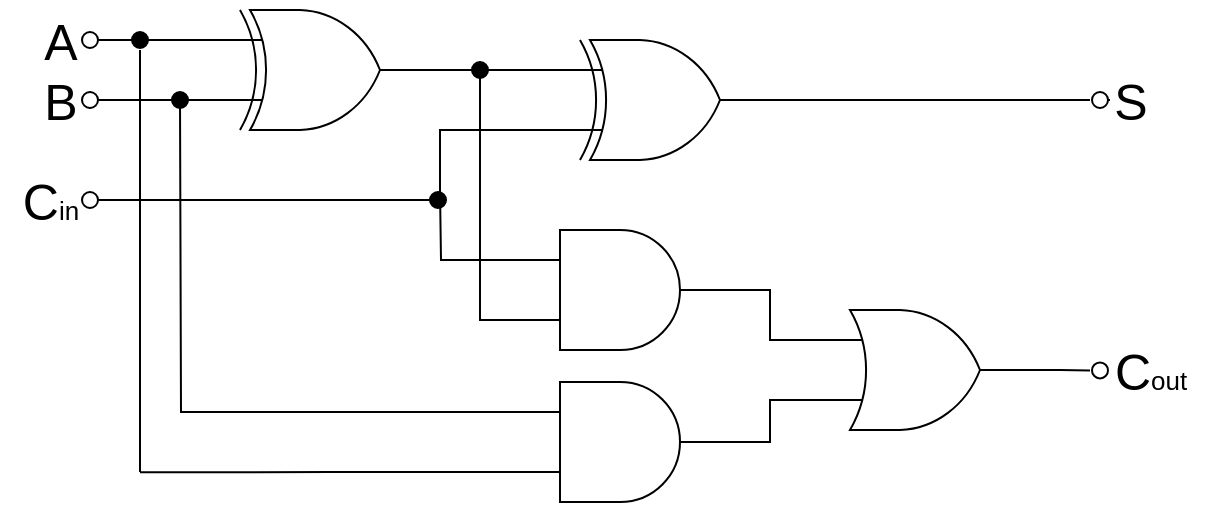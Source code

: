 <mxfile version="22.0.6" type="github">
  <diagram name="Page-1" id="XH7ds--GkApwz8ljcYA2">
    <mxGraphModel dx="575" dy="995" grid="1" gridSize="10" guides="1" tooltips="1" connect="1" arrows="1" fold="1" page="1" pageScale="1" pageWidth="1169" pageHeight="827" math="0" shadow="0">
      <root>
        <mxCell id="0" />
        <mxCell id="1" parent="0" />
        <mxCell id="r4hdXdpywcMCmOa5P3_6-1" value="" style="verticalLabelPosition=bottom;shadow=0;dashed=0;align=center;html=1;verticalAlign=top;shape=mxgraph.electrical.logic_gates.logic_gate;operation=xor;" vertex="1" parent="1">
          <mxGeometry x="150" y="210" width="100" height="60" as="geometry" />
        </mxCell>
        <mxCell id="r4hdXdpywcMCmOa5P3_6-35" style="edgeStyle=orthogonalEdgeStyle;shape=connector;rounded=0;orthogonalLoop=1;jettySize=auto;html=1;exitX=1;exitY=0.5;exitDx=0;exitDy=0;exitPerimeter=0;labelBackgroundColor=default;strokeColor=default;align=center;verticalAlign=middle;fontFamily=Helvetica;fontSize=11;fontColor=default;endArrow=none;endFill=0;" edge="1" parent="1" source="r4hdXdpywcMCmOa5P3_6-39">
          <mxGeometry relative="1" as="geometry">
            <mxPoint x="590" y="254.667" as="targetPoint" />
          </mxGeometry>
        </mxCell>
        <mxCell id="r4hdXdpywcMCmOa5P3_6-2" value="" style="verticalLabelPosition=bottom;shadow=0;dashed=0;align=center;html=1;verticalAlign=top;shape=mxgraph.electrical.logic_gates.logic_gate;operation=xor;" vertex="1" parent="1">
          <mxGeometry x="320" y="225" width="100" height="60" as="geometry" />
        </mxCell>
        <mxCell id="r4hdXdpywcMCmOa5P3_6-15" style="edgeStyle=orthogonalEdgeStyle;shape=connector;rounded=0;orthogonalLoop=1;jettySize=auto;html=1;exitX=0;exitY=0.25;exitDx=0;exitDy=0;exitPerimeter=0;labelBackgroundColor=default;strokeColor=default;align=center;verticalAlign=middle;fontFamily=Helvetica;fontSize=11;fontColor=default;endArrow=none;endFill=0;" edge="1" parent="1" source="r4hdXdpywcMCmOa5P3_6-4">
          <mxGeometry relative="1" as="geometry">
            <mxPoint x="260" y="300" as="targetPoint" />
          </mxGeometry>
        </mxCell>
        <mxCell id="r4hdXdpywcMCmOa5P3_6-19" style="edgeStyle=orthogonalEdgeStyle;shape=connector;rounded=0;orthogonalLoop=1;jettySize=auto;html=1;exitX=0;exitY=0.75;exitDx=0;exitDy=0;exitPerimeter=0;labelBackgroundColor=default;strokeColor=default;align=center;verticalAlign=middle;fontFamily=Helvetica;fontSize=11;fontColor=default;endArrow=none;endFill=0;" edge="1" parent="1" source="r4hdXdpywcMCmOa5P3_6-4">
          <mxGeometry relative="1" as="geometry">
            <mxPoint x="280" y="240" as="targetPoint" />
          </mxGeometry>
        </mxCell>
        <mxCell id="r4hdXdpywcMCmOa5P3_6-4" value="" style="verticalLabelPosition=bottom;shadow=0;dashed=0;align=center;html=1;verticalAlign=top;shape=mxgraph.electrical.logic_gates.logic_gate;operation=and;" vertex="1" parent="1">
          <mxGeometry x="300" y="320" width="100" height="60" as="geometry" />
        </mxCell>
        <mxCell id="r4hdXdpywcMCmOa5P3_6-17" style="edgeStyle=orthogonalEdgeStyle;shape=connector;rounded=0;orthogonalLoop=1;jettySize=auto;html=1;exitX=0;exitY=0.75;exitDx=0;exitDy=0;exitPerimeter=0;labelBackgroundColor=default;strokeColor=default;align=center;verticalAlign=middle;fontFamily=Helvetica;fontSize=11;fontColor=default;endArrow=none;endFill=0;" edge="1" parent="1" source="r4hdXdpywcMCmOa5P3_6-5">
          <mxGeometry relative="1" as="geometry">
            <mxPoint x="110" y="441.172" as="targetPoint" />
          </mxGeometry>
        </mxCell>
        <mxCell id="r4hdXdpywcMCmOa5P3_6-18" style="edgeStyle=orthogonalEdgeStyle;shape=connector;rounded=0;orthogonalLoop=1;jettySize=auto;html=1;exitX=0;exitY=0.25;exitDx=0;exitDy=0;exitPerimeter=0;labelBackgroundColor=default;strokeColor=default;align=center;verticalAlign=middle;fontFamily=Helvetica;fontSize=11;fontColor=default;endArrow=none;endFill=0;" edge="1" parent="1" source="r4hdXdpywcMCmOa5P3_6-5">
          <mxGeometry relative="1" as="geometry">
            <mxPoint x="130" y="255" as="targetPoint" />
          </mxGeometry>
        </mxCell>
        <mxCell id="r4hdXdpywcMCmOa5P3_6-5" value="" style="verticalLabelPosition=bottom;shadow=0;dashed=0;align=center;html=1;verticalAlign=top;shape=mxgraph.electrical.logic_gates.logic_gate;operation=and;" vertex="1" parent="1">
          <mxGeometry x="300" y="396" width="100" height="60" as="geometry" />
        </mxCell>
        <mxCell id="r4hdXdpywcMCmOa5P3_6-36" style="edgeStyle=orthogonalEdgeStyle;shape=connector;rounded=0;orthogonalLoop=1;jettySize=auto;html=1;exitX=1;exitY=0.5;exitDx=0;exitDy=0;exitPerimeter=0;labelBackgroundColor=default;strokeColor=default;align=center;verticalAlign=middle;fontFamily=Helvetica;fontSize=11;fontColor=default;endArrow=none;endFill=0;" edge="1" parent="1" source="r4hdXdpywcMCmOa5P3_6-6" target="r4hdXdpywcMCmOa5P3_6-37">
          <mxGeometry relative="1" as="geometry">
            <mxPoint x="590" y="390.2" as="targetPoint" />
          </mxGeometry>
        </mxCell>
        <mxCell id="r4hdXdpywcMCmOa5P3_6-6" value="" style="verticalLabelPosition=bottom;shadow=0;dashed=0;align=center;html=1;verticalAlign=top;shape=mxgraph.electrical.logic_gates.logic_gate;operation=or;" vertex="1" parent="1">
          <mxGeometry x="450" y="360" width="100" height="60" as="geometry" />
        </mxCell>
        <mxCell id="r4hdXdpywcMCmOa5P3_6-7" value="" style="verticalLabelPosition=bottom;shadow=0;dashed=0;align=center;html=1;verticalAlign=top;shape=mxgraph.electrical.logic_gates.inverting_contact;" vertex="1" parent="1">
          <mxGeometry x="80" y="220" width="10" height="10" as="geometry" />
        </mxCell>
        <mxCell id="r4hdXdpywcMCmOa5P3_6-8" value="" style="verticalLabelPosition=bottom;shadow=0;dashed=0;align=center;html=1;verticalAlign=top;shape=mxgraph.electrical.logic_gates.inverting_contact;" vertex="1" parent="1">
          <mxGeometry x="80" y="250" width="10" height="10" as="geometry" />
        </mxCell>
        <mxCell id="r4hdXdpywcMCmOa5P3_6-9" value="" style="verticalLabelPosition=bottom;shadow=0;dashed=0;align=center;html=1;verticalAlign=top;shape=mxgraph.electrical.logic_gates.inverting_contact;" vertex="1" parent="1">
          <mxGeometry x="80" y="300" width="10" height="10" as="geometry" />
        </mxCell>
        <mxCell id="r4hdXdpywcMCmOa5P3_6-10" style="edgeStyle=orthogonalEdgeStyle;rounded=0;orthogonalLoop=1;jettySize=auto;html=1;exitX=0.9;exitY=0.5;exitDx=0;exitDy=0;exitPerimeter=0;entryX=0;entryY=0.25;entryDx=0;entryDy=0;entryPerimeter=0;endArrow=none;endFill=0;" edge="1" parent="1" source="r4hdXdpywcMCmOa5P3_6-7" target="r4hdXdpywcMCmOa5P3_6-1">
          <mxGeometry relative="1" as="geometry" />
        </mxCell>
        <mxCell id="r4hdXdpywcMCmOa5P3_6-11" style="edgeStyle=orthogonalEdgeStyle;shape=connector;rounded=0;orthogonalLoop=1;jettySize=auto;html=1;exitX=0.9;exitY=0.5;exitDx=0;exitDy=0;exitPerimeter=0;entryX=0;entryY=0.75;entryDx=0;entryDy=0;entryPerimeter=0;labelBackgroundColor=default;strokeColor=default;align=center;verticalAlign=middle;fontFamily=Helvetica;fontSize=11;fontColor=default;endArrow=none;endFill=0;" edge="1" parent="1" source="r4hdXdpywcMCmOa5P3_6-8" target="r4hdXdpywcMCmOa5P3_6-1">
          <mxGeometry relative="1" as="geometry" />
        </mxCell>
        <mxCell id="r4hdXdpywcMCmOa5P3_6-12" style="edgeStyle=orthogonalEdgeStyle;shape=connector;rounded=0;orthogonalLoop=1;jettySize=auto;html=1;exitX=1;exitY=0.5;exitDx=0;exitDy=0;exitPerimeter=0;entryX=0;entryY=0.25;entryDx=0;entryDy=0;entryPerimeter=0;labelBackgroundColor=default;strokeColor=default;align=center;verticalAlign=middle;fontFamily=Helvetica;fontSize=11;fontColor=default;endArrow=none;endFill=0;" edge="1" parent="1" source="r4hdXdpywcMCmOa5P3_6-1" target="r4hdXdpywcMCmOa5P3_6-2">
          <mxGeometry relative="1" as="geometry" />
        </mxCell>
        <mxCell id="r4hdXdpywcMCmOa5P3_6-13" value="" style="edgeStyle=none;orthogonalLoop=1;jettySize=auto;html=1;rounded=0;labelBackgroundColor=default;strokeColor=default;align=center;verticalAlign=middle;fontFamily=Helvetica;fontSize=11;fontColor=default;endArrow=none;endFill=0;shape=connector;" edge="1" parent="1" source="r4hdXdpywcMCmOa5P3_6-29">
          <mxGeometry width="100" relative="1" as="geometry">
            <mxPoint x="110" y="225" as="sourcePoint" />
            <mxPoint x="110" y="441" as="targetPoint" />
            <Array as="points" />
          </mxGeometry>
        </mxCell>
        <mxCell id="r4hdXdpywcMCmOa5P3_6-14" style="edgeStyle=orthogonalEdgeStyle;shape=connector;rounded=0;orthogonalLoop=1;jettySize=auto;html=1;exitX=0.9;exitY=0.5;exitDx=0;exitDy=0;exitPerimeter=0;entryX=0;entryY=0.75;entryDx=0;entryDy=0;entryPerimeter=0;labelBackgroundColor=default;strokeColor=default;align=center;verticalAlign=middle;fontFamily=Helvetica;fontSize=11;fontColor=default;endArrow=none;endFill=0;" edge="1" parent="1" source="r4hdXdpywcMCmOa5P3_6-9" target="r4hdXdpywcMCmOa5P3_6-2">
          <mxGeometry relative="1" as="geometry">
            <Array as="points">
              <mxPoint x="260" y="305" />
              <mxPoint x="260" y="270" />
            </Array>
          </mxGeometry>
        </mxCell>
        <mxCell id="r4hdXdpywcMCmOa5P3_6-29" value="" style="verticalLabelPosition=bottom;shadow=0;dashed=0;align=center;html=1;verticalAlign=top;shape=mxgraph.electrical.logic_gates.inverting_contact;fontFamily=Helvetica;fontSize=11;fontColor=default;fillColor=#000000;" vertex="1" parent="1">
          <mxGeometry x="105" y="220" width="10" height="10" as="geometry" />
        </mxCell>
        <mxCell id="r4hdXdpywcMCmOa5P3_6-30" value="" style="verticalLabelPosition=bottom;shadow=0;dashed=0;align=center;html=1;verticalAlign=top;shape=mxgraph.electrical.logic_gates.inverting_contact;fontFamily=Helvetica;fontSize=11;fontColor=default;fillColor=#000000;" vertex="1" parent="1">
          <mxGeometry x="125" y="250" width="10" height="10" as="geometry" />
        </mxCell>
        <mxCell id="r4hdXdpywcMCmOa5P3_6-31" value="" style="verticalLabelPosition=bottom;shadow=0;dashed=0;align=center;html=1;verticalAlign=top;shape=mxgraph.electrical.logic_gates.inverting_contact;fontFamily=Helvetica;fontSize=11;fontColor=default;fillColor=#000000;" vertex="1" parent="1">
          <mxGeometry x="254" y="300" width="10" height="10" as="geometry" />
        </mxCell>
        <mxCell id="r4hdXdpywcMCmOa5P3_6-32" value="" style="verticalLabelPosition=bottom;shadow=0;dashed=0;align=center;html=1;verticalAlign=top;shape=mxgraph.electrical.logic_gates.inverting_contact;fontFamily=Helvetica;fontSize=11;fontColor=default;fillColor=#000000;" vertex="1" parent="1">
          <mxGeometry x="275" y="235" width="10" height="10" as="geometry" />
        </mxCell>
        <mxCell id="r4hdXdpywcMCmOa5P3_6-33" style="edgeStyle=orthogonalEdgeStyle;shape=connector;rounded=0;orthogonalLoop=1;jettySize=auto;html=1;exitX=1;exitY=0.5;exitDx=0;exitDy=0;exitPerimeter=0;entryX=0;entryY=0.75;entryDx=0;entryDy=0;entryPerimeter=0;labelBackgroundColor=default;strokeColor=default;align=center;verticalAlign=middle;fontFamily=Helvetica;fontSize=11;fontColor=default;endArrow=none;endFill=0;" edge="1" parent="1" source="r4hdXdpywcMCmOa5P3_6-5" target="r4hdXdpywcMCmOa5P3_6-6">
          <mxGeometry relative="1" as="geometry" />
        </mxCell>
        <mxCell id="r4hdXdpywcMCmOa5P3_6-34" style="edgeStyle=orthogonalEdgeStyle;shape=connector;rounded=0;orthogonalLoop=1;jettySize=auto;html=1;exitX=1;exitY=0.5;exitDx=0;exitDy=0;exitPerimeter=0;entryX=0;entryY=0.25;entryDx=0;entryDy=0;entryPerimeter=0;labelBackgroundColor=default;strokeColor=default;align=center;verticalAlign=middle;fontFamily=Helvetica;fontSize=11;fontColor=default;endArrow=none;endFill=0;" edge="1" parent="1" source="r4hdXdpywcMCmOa5P3_6-4" target="r4hdXdpywcMCmOa5P3_6-6">
          <mxGeometry relative="1" as="geometry" />
        </mxCell>
        <mxCell id="r4hdXdpywcMCmOa5P3_6-37" value="" style="verticalLabelPosition=bottom;shadow=0;dashed=0;align=center;html=1;verticalAlign=top;shape=mxgraph.electrical.logic_gates.inverting_contact;fontFamily=Helvetica;fontSize=11;fontColor=default;" vertex="1" parent="1">
          <mxGeometry x="585" y="385.2" width="10" height="10" as="geometry" />
        </mxCell>
        <mxCell id="r4hdXdpywcMCmOa5P3_6-40" value="" style="edgeStyle=orthogonalEdgeStyle;shape=connector;rounded=0;orthogonalLoop=1;jettySize=auto;html=1;exitX=1;exitY=0.5;exitDx=0;exitDy=0;exitPerimeter=0;labelBackgroundColor=default;strokeColor=default;align=center;verticalAlign=middle;fontFamily=Helvetica;fontSize=11;fontColor=default;endArrow=none;endFill=0;" edge="1" parent="1" source="r4hdXdpywcMCmOa5P3_6-2" target="r4hdXdpywcMCmOa5P3_6-39">
          <mxGeometry relative="1" as="geometry">
            <mxPoint x="590" y="254.667" as="targetPoint" />
            <mxPoint x="420" y="255" as="sourcePoint" />
          </mxGeometry>
        </mxCell>
        <mxCell id="r4hdXdpywcMCmOa5P3_6-39" value="" style="verticalLabelPosition=bottom;shadow=0;dashed=0;align=center;html=1;verticalAlign=top;shape=mxgraph.electrical.logic_gates.inverting_contact;fontFamily=Helvetica;fontSize=11;fontColor=default;" vertex="1" parent="1">
          <mxGeometry x="585" y="250" width="10" height="10" as="geometry" />
        </mxCell>
        <mxCell id="r4hdXdpywcMCmOa5P3_6-41" value="&lt;font style=&quot;font-size: 25px;&quot;&gt;S&lt;/font&gt;" style="text;html=1;align=center;verticalAlign=middle;resizable=0;points=[];autosize=1;strokeColor=none;fillColor=none;fontSize=11;fontFamily=Helvetica;fontColor=default;" vertex="1" parent="1">
          <mxGeometry x="585" y="235" width="40" height="40" as="geometry" />
        </mxCell>
        <mxCell id="r4hdXdpywcMCmOa5P3_6-43" value="&lt;font style=&quot;font-size: 25px;&quot;&gt;A&lt;/font&gt;" style="text;html=1;align=center;verticalAlign=middle;resizable=0;points=[];autosize=1;strokeColor=none;fillColor=none;fontSize=11;fontFamily=Helvetica;fontColor=default;" vertex="1" parent="1">
          <mxGeometry x="50" y="205" width="40" height="40" as="geometry" />
        </mxCell>
        <mxCell id="r4hdXdpywcMCmOa5P3_6-44" value="&lt;span style=&quot;font-size: 25px;&quot;&gt;B&lt;/span&gt;" style="text;html=1;align=center;verticalAlign=middle;resizable=0;points=[];autosize=1;strokeColor=none;fillColor=none;fontSize=11;fontFamily=Helvetica;fontColor=default;" vertex="1" parent="1">
          <mxGeometry x="50" y="235" width="40" height="40" as="geometry" />
        </mxCell>
        <mxCell id="r4hdXdpywcMCmOa5P3_6-45" value="&lt;font style=&quot;font-size: 25px;&quot;&gt;C&lt;/font&gt;&lt;font style=&quot;font-size: 13px;&quot;&gt;in&lt;/font&gt;" style="text;html=1;align=center;verticalAlign=middle;resizable=0;points=[];autosize=1;strokeColor=none;fillColor=none;fontSize=11;fontFamily=Helvetica;fontColor=default;" vertex="1" parent="1">
          <mxGeometry x="40" y="285" width="50" height="40" as="geometry" />
        </mxCell>
        <mxCell id="r4hdXdpywcMCmOa5P3_6-46" value="&lt;font style=&quot;font-size: 25px;&quot;&gt;C&lt;/font&gt;&lt;font style=&quot;font-size: 13px;&quot;&gt;out&lt;/font&gt;" style="text;html=1;align=center;verticalAlign=middle;resizable=0;points=[];autosize=1;strokeColor=none;fillColor=none;fontSize=11;fontFamily=Helvetica;fontColor=default;" vertex="1" parent="1">
          <mxGeometry x="585" y="370" width="60" height="40" as="geometry" />
        </mxCell>
      </root>
    </mxGraphModel>
  </diagram>
</mxfile>
